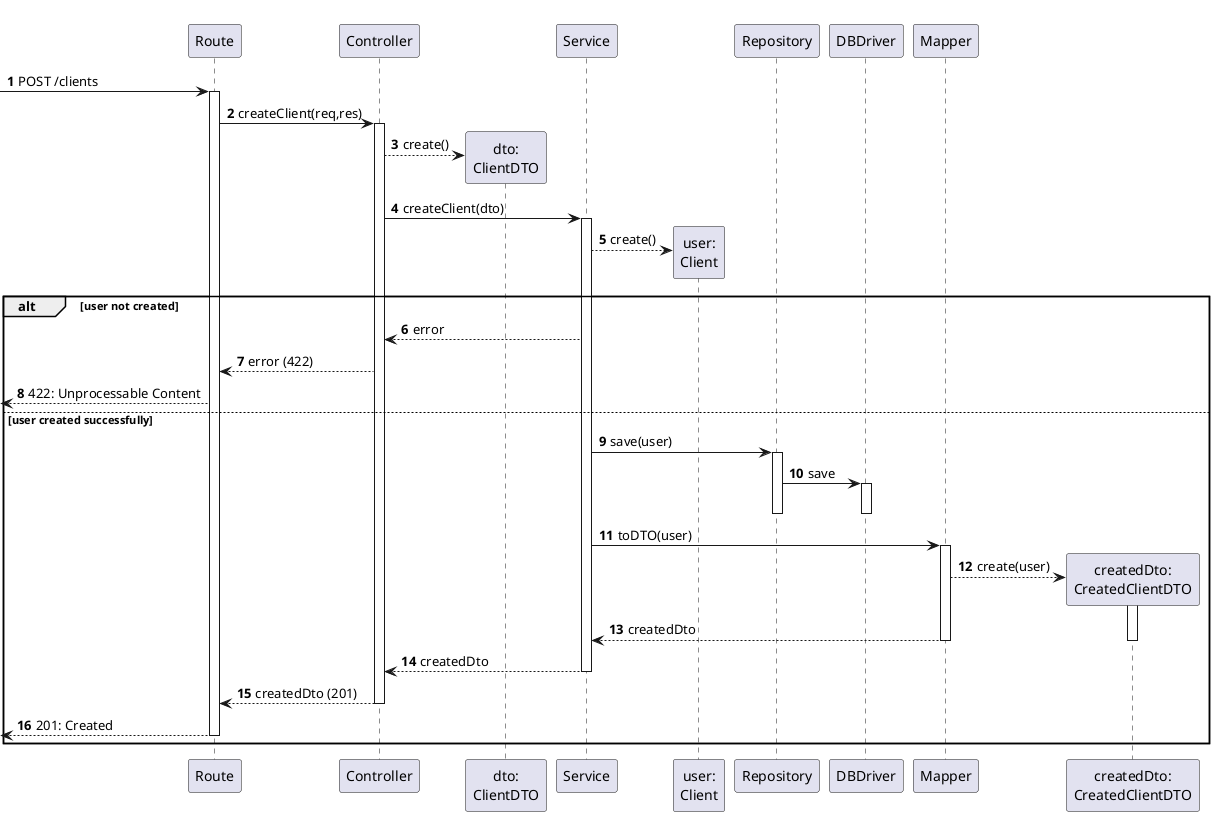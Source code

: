 @startuml
autonumber

participant "Route" as r
participant "Controller" as ctrl
participant "dto:\nClientDTO" as xdto
participant "Service" as svc
participant "user:\nClient" as b
participant "Repository" as repo
participant "DBDriver" as db


participant "Mapper" as map

participant "createdDto:\nCreatedClientDTO" as dto


[-> r : POST /clients
activate r
    r -> ctrl : createClient(req,res)

    activate ctrl
        ctrl --> xdto ** : create()
        ctrl -> svc : createClient(dto)
        activate svc
            svc --> b ** : create()

            alt user not created
                svc --> ctrl : error
                ctrl --> r : error (422)
                [<-- r : 422: Unprocessable Content
            else user created successfully
                svc -> repo : save(user)
                activate repo
                    repo -> db : save
                    activate db
                    deactivate db
                deactivate repo

                svc -> map : toDTO(user)
                activate map
                    map --> dto **: create(user)
                    activate dto
                        map --> svc : createdDto
                    deactivate dto
                deactivate map

                svc --> ctrl : createdDto
            deactivate svc

            ctrl --> r : createdDto (201)
        deactivate ctrl
    [<-- r : 201: Created
deactivate r
end

@enduml
